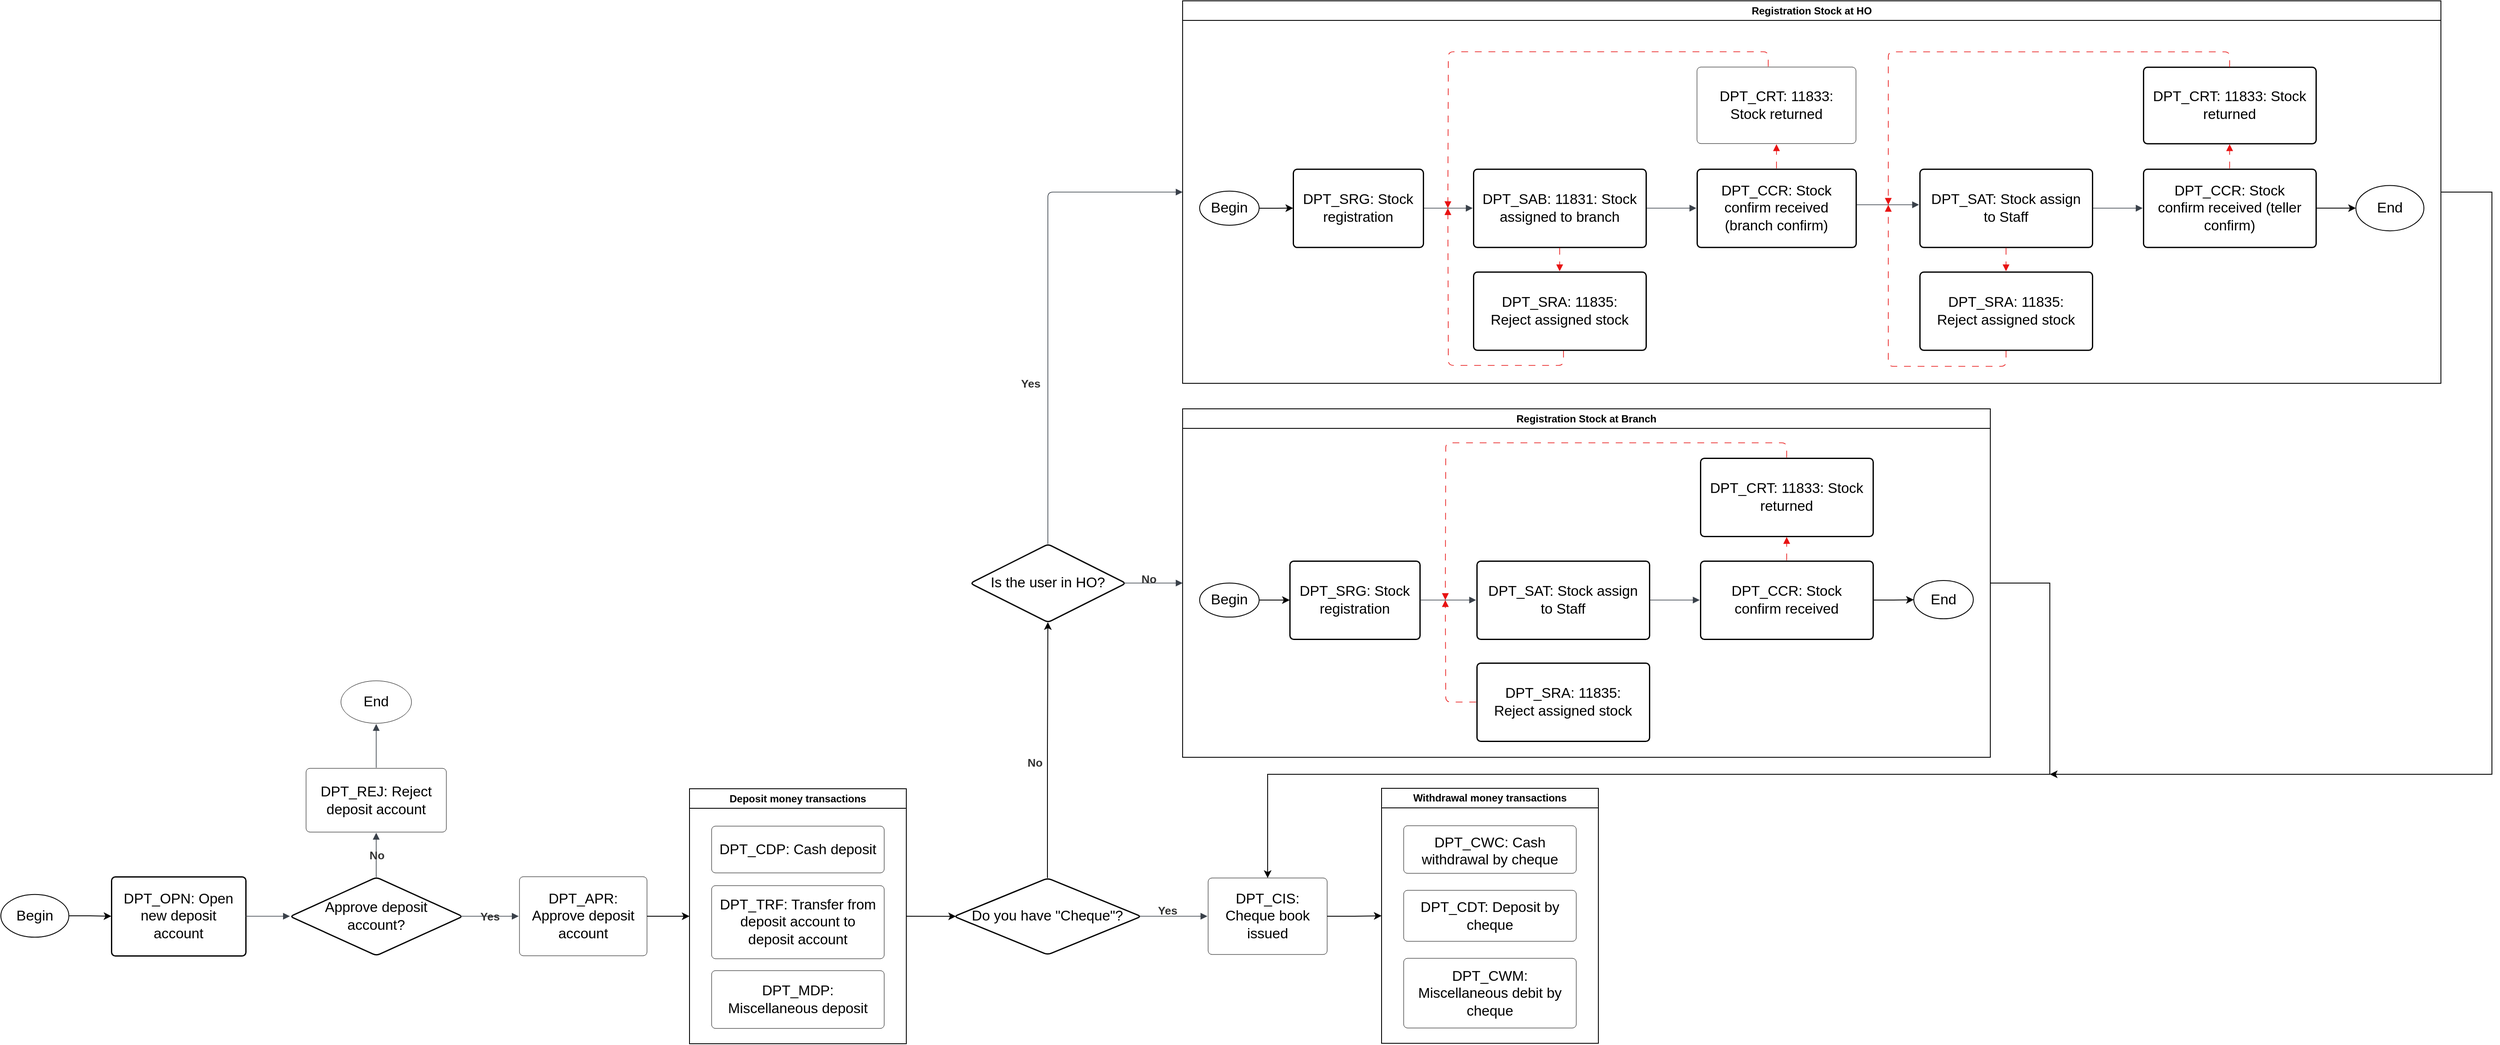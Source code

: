 <mxfile version="26.2.9">
  <diagram name="Trang-1" id="DMm66JICNg-b_BuIPjOW">
    <mxGraphModel dx="5980" dy="2525" grid="1" gridSize="10" guides="1" tooltips="1" connect="1" arrows="1" fold="1" page="0" pageScale="1" pageWidth="1169" pageHeight="1654" background="none" math="0" shadow="0">
      <root>
        <mxCell id="0" />
        <mxCell id="1" parent="0" />
        <mxCell id="VxaLEeJSrOtXhIWzbfS_-77" value="DPT_OPN: Open new deposit account" style="html=1;overflow=block;blockSpacing=1;whiteSpace=wrap;fontSize=16.7;spacing=9;strokeOpacity=100;fillOpacity=0;rounded=1;absoluteArcSize=1;arcSize=9;fillColor=#000000;strokeWidth=1.5;lucidId=C0K84pjTFIGe;labelBackgroundColor=none;" vertex="1" parent="1">
          <mxGeometry x="-3150" y="50.5" width="158" height="93" as="geometry" />
        </mxCell>
        <mxCell id="VxaLEeJSrOtXhIWzbfS_-78" value="Approve deposit account?" style="html=1;overflow=block;blockSpacing=1;whiteSpace=wrap;rhombus;fontSize=16.7;spacing=9;strokeOpacity=100;fillOpacity=0;rounded=1;absoluteArcSize=1;arcSize=9;fillColor=#000000;strokeWidth=1.5;lucidId=C0K8-goSnGRA;labelBackgroundColor=none;" vertex="1" parent="1">
          <mxGeometry x="-2940" y="51" width="203" height="92" as="geometry" />
        </mxCell>
        <mxCell id="VxaLEeJSrOtXhIWzbfS_-79" value="" style="html=1;jettySize=18;whiteSpace=wrap;fontSize=13.3;fontColor=#333333;fontStyle=1;strokeColor=#3a414a;strokeOpacity=100;strokeWidth=0.8;rounded=1;arcSize=12;edgeStyle=orthogonalEdgeStyle;startArrow=none;endArrow=block;endFill=1;exitX=0.5;exitY=0.002;exitPerimeter=0;entryX=0.5;entryY=1.01;entryPerimeter=0;lucidId=B1K8t_Rsplm7;labelBackgroundColor=none;" edge="1" parent="1" source="VxaLEeJSrOtXhIWzbfS_-78" target="VxaLEeJSrOtXhIWzbfS_-81">
          <mxGeometry width="100" height="100" relative="1" as="geometry">
            <Array as="points" />
          </mxGeometry>
        </mxCell>
        <mxCell id="VxaLEeJSrOtXhIWzbfS_-80" value="No" style="text;html=1;resizable=0;labelBackgroundColor=none;align=center;verticalAlign=middle;fontStyle=1;fontColor=#333333;fontSize=13.3;" vertex="1" parent="VxaLEeJSrOtXhIWzbfS_-79">
          <mxGeometry relative="1" as="geometry" />
        </mxCell>
        <mxCell id="VxaLEeJSrOtXhIWzbfS_-81" value="DPT_REJ: Reject deposit account" style="html=1;overflow=block;blockSpacing=1;whiteSpace=wrap;fontSize=16.7;spacing=9;strokeOpacity=100;rounded=1;absoluteArcSize=1;arcSize=9;strokeWidth=NaN;lucidId=E1K8_GnM5wsY;labelBackgroundColor=none;" vertex="1" parent="1">
          <mxGeometry x="-2921" y="-77" width="165" height="75" as="geometry" />
        </mxCell>
        <mxCell id="VxaLEeJSrOtXhIWzbfS_-82" value="" style="html=1;jettySize=18;whiteSpace=wrap;fontSize=13.3;fontColor=#333333;fontStyle=1;strokeColor=#3a414a;strokeOpacity=100;strokeWidth=0.8;rounded=1;arcSize=12;edgeStyle=orthogonalEdgeStyle;jumpStyle=arc;startArrow=none;endArrow=block;endFill=1;exitX=0.988;exitY=0.5;exitPerimeter=0;entryX=-0.006;entryY=0.5;entryPerimeter=0;lucidId=O2K8zMyo41Df;labelBackgroundColor=none;" edge="1" parent="1" source="VxaLEeJSrOtXhIWzbfS_-78" target="VxaLEeJSrOtXhIWzbfS_-84">
          <mxGeometry width="100" height="100" relative="1" as="geometry">
            <Array as="points" />
          </mxGeometry>
        </mxCell>
        <mxCell id="VxaLEeJSrOtXhIWzbfS_-83" value="Yes" style="text;html=1;resizable=0;labelBackgroundColor=none;align=center;verticalAlign=middle;fontStyle=1;fontColor=#333333;fontSize=13.3;" vertex="1" parent="VxaLEeJSrOtXhIWzbfS_-82">
          <mxGeometry relative="1" as="geometry" />
        </mxCell>
        <mxCell id="VxaLEeJSrOtXhIWzbfS_-84" value="DPT_APR: Approve deposit account" style="html=1;overflow=block;blockSpacing=1;whiteSpace=wrap;fontSize=16.7;spacing=9;strokeOpacity=100;rounded=1;absoluteArcSize=1;arcSize=9;strokeWidth=NaN;lucidId=Q2K8Qx9mygk0;labelBackgroundColor=none;" vertex="1" parent="1">
          <mxGeometry x="-2670" y="50.5" width="150" height="93" as="geometry" />
        </mxCell>
        <mxCell id="VxaLEeJSrOtXhIWzbfS_-86" value="" style="html=1;jettySize=18;whiteSpace=wrap;fontSize=13;strokeColor=#3a414a;strokeOpacity=100;strokeWidth=0.8;rounded=1;arcSize=12;edgeStyle=orthogonalEdgeStyle;jumpStyle=arc;startArrow=none;endArrow=block;endFill=1;exitX=0.989;exitY=0.5;exitPerimeter=0;entryX=-0.006;entryY=0.5;entryPerimeter=0;lucidId=p6K8vxS~Cus1;labelBackgroundColor=none;" edge="1" parent="1" source="VxaLEeJSrOtXhIWzbfS_-89" target="VxaLEeJSrOtXhIWzbfS_-88">
          <mxGeometry width="100" height="100" relative="1" as="geometry">
            <Array as="points" />
          </mxGeometry>
        </mxCell>
        <mxCell id="VxaLEeJSrOtXhIWzbfS_-87" value="Yes" style="text;html=1;resizable=0;labelBackgroundColor=none;align=center;verticalAlign=middle;fontStyle=1;fontColor=#333333;fontSize=13.3;" vertex="1" parent="VxaLEeJSrOtXhIWzbfS_-86">
          <mxGeometry x="-0.164" relative="1" as="geometry">
            <mxPoint y="-7" as="offset" />
          </mxGeometry>
        </mxCell>
        <mxCell id="VxaLEeJSrOtXhIWzbfS_-167" style="edgeStyle=orthogonalEdgeStyle;rounded=0;orthogonalLoop=1;jettySize=auto;html=1;exitX=1;exitY=0.5;exitDx=0;exitDy=0;entryX=0;entryY=0.5;entryDx=0;entryDy=0;" edge="1" parent="1" source="VxaLEeJSrOtXhIWzbfS_-88" target="VxaLEeJSrOtXhIWzbfS_-163">
          <mxGeometry relative="1" as="geometry" />
        </mxCell>
        <mxCell id="VxaLEeJSrOtXhIWzbfS_-88" value="DPT_CIS: Cheque book issued" style="html=1;overflow=block;blockSpacing=1;whiteSpace=wrap;fontSize=16.7;spacing=9;strokeOpacity=100;rounded=1;absoluteArcSize=1;arcSize=9;strokeWidth=NaN;lucidId=A4K8zdcVxU0g;labelBackgroundColor=none;" vertex="1" parent="1">
          <mxGeometry x="-1860" y="52" width="140" height="90" as="geometry" />
        </mxCell>
        <mxCell id="VxaLEeJSrOtXhIWzbfS_-154" value="" style="edgeStyle=orthogonalEdgeStyle;rounded=0;orthogonalLoop=1;jettySize=auto;html=1;entryX=0.5;entryY=1;entryDx=0;entryDy=0;" edge="1" parent="1" source="VxaLEeJSrOtXhIWzbfS_-89" target="VxaLEeJSrOtXhIWzbfS_-92">
          <mxGeometry relative="1" as="geometry">
            <mxPoint x="-2049" y="-43" as="targetPoint" />
          </mxGeometry>
        </mxCell>
        <mxCell id="VxaLEeJSrOtXhIWzbfS_-89" value="Do you have &quot;Cheque&quot;?" style="html=1;overflow=block;blockSpacing=1;whiteSpace=wrap;rhombus;fontSize=16.7;spacing=9;strokeOpacity=100;fillOpacity=0;rounded=1;absoluteArcSize=1;arcSize=9;fillColor=#000000;strokeWidth=1.5;lucidId=m6K8SB-cduvH;labelBackgroundColor=none;" vertex="1" parent="1">
          <mxGeometry x="-2159" y="52" width="220" height="90" as="geometry" />
        </mxCell>
        <mxCell id="VxaLEeJSrOtXhIWzbfS_-92" value="Is the user in HO?" style="html=1;overflow=block;blockSpacing=1;whiteSpace=wrap;rhombus;fontSize=16.7;spacing=9;strokeOpacity=100;fillOpacity=0;rounded=1;absoluteArcSize=1;arcSize=9;fillColor=#000000;strokeWidth=1.5;lucidId=O8K8_05I5hbr;labelBackgroundColor=none;" vertex="1" parent="1">
          <mxGeometry x="-2140" y="-341" width="183" height="92" as="geometry" />
        </mxCell>
        <mxCell id="VxaLEeJSrOtXhIWzbfS_-93" value="" style="html=1;jettySize=18;whiteSpace=wrap;fontSize=13.3;fontColor=#333333;fontStyle=1;strokeColor=#3a414a;strokeOpacity=100;strokeWidth=0.8;rounded=1;arcSize=12;edgeStyle=orthogonalEdgeStyle;startArrow=none;endArrow=block;endFill=1;exitX=0.5;exitY=0.002;exitPerimeter=0;lucidId=t-K8pr-iaynm;labelBackgroundColor=none;entryX=0;entryY=0.5;entryDx=0;entryDy=0;" edge="1" parent="1" source="VxaLEeJSrOtXhIWzbfS_-92" target="VxaLEeJSrOtXhIWzbfS_-200">
          <mxGeometry width="100" height="100" relative="1" as="geometry">
            <Array as="points" />
            <mxPoint x="-2100" y="-730" as="targetPoint" />
          </mxGeometry>
        </mxCell>
        <mxCell id="VxaLEeJSrOtXhIWzbfS_-94" value="Yes" style="text;html=1;resizable=0;labelBackgroundColor=none;align=center;verticalAlign=middle;fontStyle=1;fontColor=#333333;fontSize=13.3;" vertex="1" parent="VxaLEeJSrOtXhIWzbfS_-93">
          <mxGeometry x="-0.306" relative="1" as="geometry">
            <mxPoint x="-21" y="9" as="offset" />
          </mxGeometry>
        </mxCell>
        <mxCell id="VxaLEeJSrOtXhIWzbfS_-115" value="" style="html=1;jettySize=18;whiteSpace=wrap;fontSize=13.3;fontColor=#333333;fontStyle=1;strokeColor=#3a414a;strokeOpacity=100;strokeWidth=0.8;rounded=1;arcSize=12;edgeStyle=orthogonalEdgeStyle;startArrow=none;endArrow=block;endFill=1;exitX=0.989;exitY=0.5;exitPerimeter=0;lucidId=diL8J1pEU5sI;labelBackgroundColor=none;entryX=0;entryY=0.5;entryDx=0;entryDy=0;" edge="1" parent="1" source="VxaLEeJSrOtXhIWzbfS_-92" target="VxaLEeJSrOtXhIWzbfS_-168">
          <mxGeometry width="100" height="100" relative="1" as="geometry">
            <Array as="points" />
            <mxPoint x="-1890" y="-275" as="targetPoint" />
          </mxGeometry>
        </mxCell>
        <mxCell id="VxaLEeJSrOtXhIWzbfS_-116" value="No" style="text;html=1;resizable=0;labelBackgroundColor=none;align=center;verticalAlign=middle;fontStyle=1;fontColor=#333333;fontSize=13.3;" vertex="1" parent="VxaLEeJSrOtXhIWzbfS_-115">
          <mxGeometry relative="1" as="geometry">
            <mxPoint x="-6" y="-5" as="offset" />
          </mxGeometry>
        </mxCell>
        <mxCell id="VxaLEeJSrOtXhIWzbfS_-127" value="" style="html=1;jettySize=18;whiteSpace=wrap;fontSize=13;strokeColor=#3a414a;strokeOpacity=100;strokeWidth=0.8;rounded=1;arcSize=12;edgeStyle=orthogonalEdgeStyle;startArrow=none;endArrow=block;endFill=1;exitX=1;exitY=0.5;exitPerimeter=0;entryX=0;entryY=0.5;entryPerimeter=0;lucidId=xzL8UfBYFxgF;labelBackgroundColor=none;" edge="1" parent="1" source="VxaLEeJSrOtXhIWzbfS_-77" target="VxaLEeJSrOtXhIWzbfS_-78">
          <mxGeometry width="100" height="100" relative="1" as="geometry">
            <Array as="points" />
          </mxGeometry>
        </mxCell>
        <mxCell id="VxaLEeJSrOtXhIWzbfS_-128" value="" style="html=1;jettySize=18;whiteSpace=wrap;fontSize=13;strokeColor=#3a414a;strokeOpacity=100;strokeWidth=0.8;rounded=1;arcSize=12;edgeStyle=orthogonalEdgeStyle;startArrow=none;endArrow=block;endFill=1;exitX=0.5;exitY=-0.01;exitPerimeter=0;entryX=0.5;entryY=1.015;entryPerimeter=0;lucidId=2zL8Nh6T.o6e;labelBackgroundColor=none;" edge="1" parent="1" source="VxaLEeJSrOtXhIWzbfS_-81" target="VxaLEeJSrOtXhIWzbfS_-129">
          <mxGeometry width="100" height="100" relative="1" as="geometry">
            <Array as="points" />
          </mxGeometry>
        </mxCell>
        <mxCell id="VxaLEeJSrOtXhIWzbfS_-129" value="End" style="html=1;overflow=block;blockSpacing=1;whiteSpace=wrap;ellipse;fontSize=16.7;spacing=9;strokeOpacity=100;rounded=1;absoluteArcSize=1;arcSize=9;strokeWidth=NaN;lucidId=2zL8Q2and7EK;labelBackgroundColor=none;" vertex="1" parent="1">
          <mxGeometry x="-2880" y="-180" width="83" height="50" as="geometry" />
        </mxCell>
        <mxCell id="VxaLEeJSrOtXhIWzbfS_-130" value="" style="html=1;jettySize=18;whiteSpace=wrap;fontSize=13;strokeColor=#e81313;strokeOpacity=100;dashed=1;fixDash=1;dashPattern=8 8;strokeWidth=0.8;rounded=1;arcSize=12;edgeStyle=orthogonalEdgeStyle;startArrow=none;endArrow=block;endFill=1;exitX=0.5;exitY=1.008;exitPerimeter=0;entryX=0.5;entryY=-0.008;entryPerimeter=0;lucidId=LBL8KxfsIMmQ;labelBackgroundColor=none;" edge="1" parent="1" target="VxaLEeJSrOtXhIWzbfS_-131">
          <mxGeometry width="100" height="100" relative="1" as="geometry">
            <Array as="points" />
            <mxPoint x="-1502.5" y="-228.264" as="sourcePoint" />
          </mxGeometry>
        </mxCell>
        <mxCell id="VxaLEeJSrOtXhIWzbfS_-147" value="" style="edgeStyle=orthogonalEdgeStyle;rounded=0;orthogonalLoop=1;jettySize=auto;html=1;" edge="1" parent="1" source="VxaLEeJSrOtXhIWzbfS_-146" target="VxaLEeJSrOtXhIWzbfS_-77">
          <mxGeometry relative="1" as="geometry" />
        </mxCell>
        <mxCell id="VxaLEeJSrOtXhIWzbfS_-146" value="&lt;font style=&quot;font-size: 17px;&quot;&gt;Begin&lt;/font&gt;" style="ellipse;whiteSpace=wrap;html=1;" vertex="1" parent="1">
          <mxGeometry x="-3280" y="71.38" width="80" height="50.25" as="geometry" />
        </mxCell>
        <mxCell id="VxaLEeJSrOtXhIWzbfS_-155" value="No" style="text;html=1;resizable=0;labelBackgroundColor=none;align=center;verticalAlign=middle;fontStyle=1;fontColor=#333333;fontSize=13.3;" vertex="1" parent="1">
          <mxGeometry x="-2048.5" y="-499.996" as="geometry">
            <mxPoint x="-16" y="416" as="offset" />
          </mxGeometry>
        </mxCell>
        <mxCell id="VxaLEeJSrOtXhIWzbfS_-159" value="Deposit money transactions" style="swimlane;whiteSpace=wrap;html=1;" vertex="1" parent="1">
          <mxGeometry x="-2470" y="-53" width="255" height="300" as="geometry">
            <mxRectangle x="-2470" y="-53" width="190" height="30" as="alternateBounds" />
          </mxGeometry>
        </mxCell>
        <mxCell id="VxaLEeJSrOtXhIWzbfS_-136" value="DPT_CDP: Cash deposit" style="html=1;overflow=block;blockSpacing=1;whiteSpace=wrap;fontSize=16.7;spacing=9;strokeOpacity=100;rounded=1;absoluteArcSize=1;arcSize=9;strokeWidth=NaN;lucidId=Bm08SP1lj_z.;labelBackgroundColor=none;" vertex="1" parent="VxaLEeJSrOtXhIWzbfS_-159">
          <mxGeometry x="26" y="44" width="203" height="55" as="geometry" />
        </mxCell>
        <mxCell id="VxaLEeJSrOtXhIWzbfS_-126" value="DPT_TRF: Transfer from deposit account to deposit account" style="html=1;overflow=block;blockSpacing=1;whiteSpace=wrap;fontSize=16.7;spacing=9;strokeOpacity=100;rounded=1;absoluteArcSize=1;arcSize=9;strokeWidth=NaN;lucidId=zyL8M3RWzBDG;labelBackgroundColor=none;" vertex="1" parent="VxaLEeJSrOtXhIWzbfS_-159">
          <mxGeometry x="26" y="114" width="203" height="86" as="geometry" />
        </mxCell>
        <mxCell id="VxaLEeJSrOtXhIWzbfS_-137" value="DPT_MDP: Miscellaneous deposit" style="html=1;overflow=block;blockSpacing=1;whiteSpace=wrap;fontSize=16.7;spacing=9;strokeOpacity=100;rounded=1;absoluteArcSize=1;arcSize=9;strokeWidth=NaN;lucidId=bn08uZzj-w-n;labelBackgroundColor=none;" vertex="1" parent="VxaLEeJSrOtXhIWzbfS_-159">
          <mxGeometry x="26" y="214" width="203" height="68" as="geometry" />
        </mxCell>
        <mxCell id="VxaLEeJSrOtXhIWzbfS_-161" value="" style="endArrow=classic;html=1;rounded=0;exitX=1;exitY=0.5;exitDx=0;exitDy=0;entryX=0.034;entryY=0.479;entryDx=0;entryDy=0;entryPerimeter=0;" edge="1" parent="1" source="VxaLEeJSrOtXhIWzbfS_-159">
          <mxGeometry width="50" height="50" relative="1" as="geometry">
            <mxPoint x="-2375" y="192" as="sourcePoint" />
            <mxPoint x="-2156.52" y="97.11" as="targetPoint" />
          </mxGeometry>
        </mxCell>
        <mxCell id="VxaLEeJSrOtXhIWzbfS_-162" value="" style="endArrow=classic;html=1;rounded=0;exitX=1;exitY=0.5;exitDx=0;exitDy=0;entryX=0;entryY=0.5;entryDx=0;entryDy=0;" edge="1" parent="1" source="VxaLEeJSrOtXhIWzbfS_-84" target="VxaLEeJSrOtXhIWzbfS_-159">
          <mxGeometry width="50" height="50" relative="1" as="geometry">
            <mxPoint x="-2370" y="80" as="sourcePoint" />
            <mxPoint x="-2320" y="30" as="targetPoint" />
          </mxGeometry>
        </mxCell>
        <mxCell id="VxaLEeJSrOtXhIWzbfS_-163" value="Withdrawal money transactions" style="swimlane;whiteSpace=wrap;html=1;" vertex="1" parent="1">
          <mxGeometry x="-1656" y="-53.49" width="255" height="300" as="geometry">
            <mxRectangle x="-1656" y="-53.49" width="190" height="30" as="alternateBounds" />
          </mxGeometry>
        </mxCell>
        <mxCell id="VxaLEeJSrOtXhIWzbfS_-164" value="DPT_CWC: Cash withdrawal by cheque" style="html=1;overflow=block;blockSpacing=1;whiteSpace=wrap;fontSize=16.7;spacing=9;strokeOpacity=100;rounded=1;absoluteArcSize=1;arcSize=9;strokeWidth=NaN;lucidId=Bm08SP1lj_z.;labelBackgroundColor=none;" vertex="1" parent="VxaLEeJSrOtXhIWzbfS_-163">
          <mxGeometry x="26" y="44" width="203" height="56" as="geometry" />
        </mxCell>
        <mxCell id="VxaLEeJSrOtXhIWzbfS_-165" value="DPT_CDT: Deposit by cheque" style="html=1;overflow=block;blockSpacing=1;whiteSpace=wrap;fontSize=16.7;spacing=9;strokeOpacity=100;rounded=1;absoluteArcSize=1;arcSize=9;strokeWidth=NaN;lucidId=zyL8M3RWzBDG;labelBackgroundColor=none;" vertex="1" parent="VxaLEeJSrOtXhIWzbfS_-163">
          <mxGeometry x="26" y="120" width="203" height="60" as="geometry" />
        </mxCell>
        <mxCell id="VxaLEeJSrOtXhIWzbfS_-166" value="DPT_CWM: Miscellaneous debit by cheque" style="html=1;overflow=block;blockSpacing=1;whiteSpace=wrap;fontSize=16.7;spacing=9;strokeOpacity=100;rounded=1;absoluteArcSize=1;arcSize=9;strokeWidth=NaN;lucidId=bn08uZzj-w-n;labelBackgroundColor=none;" vertex="1" parent="VxaLEeJSrOtXhIWzbfS_-163">
          <mxGeometry x="26" y="200" width="203" height="82" as="geometry" />
        </mxCell>
        <mxCell id="VxaLEeJSrOtXhIWzbfS_-185" style="edgeStyle=orthogonalEdgeStyle;rounded=0;orthogonalLoop=1;jettySize=auto;html=1;exitX=1;exitY=0.5;exitDx=0;exitDy=0;entryX=0.5;entryY=0;entryDx=0;entryDy=0;" edge="1" parent="1" source="VxaLEeJSrOtXhIWzbfS_-168" target="VxaLEeJSrOtXhIWzbfS_-88">
          <mxGeometry relative="1" as="geometry">
            <Array as="points">
              <mxPoint x="-870" y="-295" />
              <mxPoint x="-870" y="-70" />
              <mxPoint x="-1790" y="-70" />
            </Array>
          </mxGeometry>
        </mxCell>
        <mxCell id="VxaLEeJSrOtXhIWzbfS_-168" value="Registration Stock at Branch" style="swimlane;whiteSpace=wrap;html=1;" vertex="1" parent="1">
          <mxGeometry x="-1890" y="-500" width="950" height="410" as="geometry">
            <mxRectangle x="-1890" y="-500" width="190" height="30" as="alternateBounds" />
          </mxGeometry>
        </mxCell>
        <mxCell id="VxaLEeJSrOtXhIWzbfS_-182" value="" style="edgeStyle=orthogonalEdgeStyle;rounded=0;orthogonalLoop=1;jettySize=auto;html=1;" edge="1" parent="VxaLEeJSrOtXhIWzbfS_-168" source="VxaLEeJSrOtXhIWzbfS_-180" target="VxaLEeJSrOtXhIWzbfS_-169">
          <mxGeometry relative="1" as="geometry" />
        </mxCell>
        <mxCell id="VxaLEeJSrOtXhIWzbfS_-180" value="&lt;font style=&quot;font-size: 17px;&quot;&gt;Begin&lt;/font&gt;" style="ellipse;whiteSpace=wrap;html=1;" vertex="1" parent="VxaLEeJSrOtXhIWzbfS_-168">
          <mxGeometry x="20" y="204.94" width="70" height="40.12" as="geometry" />
        </mxCell>
        <mxCell id="VxaLEeJSrOtXhIWzbfS_-169" value="DPT_SRG: Stock registration" style="html=1;overflow=block;blockSpacing=1;whiteSpace=wrap;fontSize=16.7;spacing=9;strokeOpacity=100;fillOpacity=0;rounded=1;absoluteArcSize=1;arcSize=9;fillColor=#000000;strokeWidth=1.5;lucidId=diL8n7n7nvlU;labelBackgroundColor=none;" vertex="1" parent="VxaLEeJSrOtXhIWzbfS_-168">
          <mxGeometry x="126" y="179" width="153" height="92" as="geometry" />
        </mxCell>
        <mxCell id="VxaLEeJSrOtXhIWzbfS_-171" value="DPT_SAT: Stock assign to Staff" style="html=1;overflow=block;blockSpacing=1;whiteSpace=wrap;fontSize=16.7;spacing=9;strokeOpacity=100;fillOpacity=0;rounded=1;absoluteArcSize=1;arcSize=9;fillColor=#000000;strokeWidth=1.5;lucidId=siL8XiZfh94J;labelBackgroundColor=none;" vertex="1" parent="VxaLEeJSrOtXhIWzbfS_-168">
          <mxGeometry x="346" y="179" width="203" height="92" as="geometry" />
        </mxCell>
        <mxCell id="VxaLEeJSrOtXhIWzbfS_-211" value="" style="edgeStyle=orthogonalEdgeStyle;rounded=0;orthogonalLoop=1;jettySize=auto;html=1;" edge="1" parent="VxaLEeJSrOtXhIWzbfS_-168" source="VxaLEeJSrOtXhIWzbfS_-173" target="VxaLEeJSrOtXhIWzbfS_-210">
          <mxGeometry relative="1" as="geometry" />
        </mxCell>
        <mxCell id="VxaLEeJSrOtXhIWzbfS_-173" value="DPT_CCR: Stock confirm received" style="html=1;overflow=block;blockSpacing=1;whiteSpace=wrap;fontSize=16.7;spacing=9;strokeOpacity=100;fillOpacity=0;rounded=1;absoluteArcSize=1;arcSize=9;fillColor=#000000;strokeWidth=1.5;lucidId=GpL8sMLPmteC;labelBackgroundColor=none;" vertex="1" parent="VxaLEeJSrOtXhIWzbfS_-168">
          <mxGeometry x="609" y="179" width="203" height="92" as="geometry" />
        </mxCell>
        <mxCell id="VxaLEeJSrOtXhIWzbfS_-177" value="DPT_CRT: 11833: Stock returned" style="html=1;overflow=block;blockSpacing=1;whiteSpace=wrap;fontSize=16.7;spacing=9;strokeOpacity=100;fillOpacity=0;rounded=1;absoluteArcSize=1;arcSize=9;fillColor=#000000;strokeWidth=1.5;lucidId=5BL8WdrcK.6P;labelBackgroundColor=none;" vertex="1" parent="VxaLEeJSrOtXhIWzbfS_-168">
          <mxGeometry x="609" y="58" width="203" height="92" as="geometry" />
        </mxCell>
        <mxCell id="VxaLEeJSrOtXhIWzbfS_-178" value="" style="html=1;jettySize=18;whiteSpace=wrap;fontSize=13;strokeColor=#e81313;strokeOpacity=100;dashed=1;fixDash=1;dashPattern=8 8;strokeWidth=0.8;rounded=1;arcSize=12;edgeStyle=orthogonalEdgeStyle;startArrow=none;endArrow=block;endFill=1;exitX=0.5;exitY=-0.008;exitPerimeter=0;lucidId=pCL8O28BGNgS;labelBackgroundColor=none;" edge="1" parent="VxaLEeJSrOtXhIWzbfS_-168" source="VxaLEeJSrOtXhIWzbfS_-177">
          <mxGeometry width="100" height="100" relative="1" as="geometry">
            <Array as="points" />
            <mxPoint x="309" y="225" as="targetPoint" />
          </mxGeometry>
        </mxCell>
        <mxCell id="VxaLEeJSrOtXhIWzbfS_-175" value="" style="html=1;jettySize=18;whiteSpace=wrap;fontSize=13;strokeColor=#e81313;strokeOpacity=100;dashed=1;fixDash=1;dashPattern=8 8;strokeWidth=0.8;rounded=1;arcSize=12;edgeStyle=orthogonalEdgeStyle;startArrow=none;endArrow=block;endFill=1;exitX=-0.004;exitY=0.5;exitPerimeter=0;lucidId=0BL8mXd6Rpq_;labelBackgroundColor=none;" edge="1" parent="VxaLEeJSrOtXhIWzbfS_-168" source="VxaLEeJSrOtXhIWzbfS_-174">
          <mxGeometry width="100" height="100" relative="1" as="geometry">
            <Array as="points" />
            <mxPoint x="309" y="225" as="targetPoint" />
          </mxGeometry>
        </mxCell>
        <mxCell id="VxaLEeJSrOtXhIWzbfS_-174" value="DPT_SRA: 11835: Reject assigned stock" style="html=1;overflow=block;blockSpacing=1;whiteSpace=wrap;fontSize=16.7;spacing=9;strokeOpacity=100;fillOpacity=0;rounded=1;absoluteArcSize=1;arcSize=9;fillColor=#000000;strokeWidth=1.5;lucidId=LBL8hcJfMu7N;labelBackgroundColor=none;" vertex="1" parent="VxaLEeJSrOtXhIWzbfS_-168">
          <mxGeometry x="346" y="299" width="203" height="92" as="geometry" />
        </mxCell>
        <mxCell id="VxaLEeJSrOtXhIWzbfS_-170" value="" style="html=1;jettySize=18;whiteSpace=wrap;fontSize=13;strokeColor=#3a414a;strokeOpacity=100;strokeWidth=0.8;rounded=1;arcSize=12;edgeStyle=orthogonalEdgeStyle;startArrow=none;endArrow=block;endFill=1;exitX=1.004;exitY=0.5;exitPerimeter=0;entryX=-0.004;entryY=0.5;entryPerimeter=0;lucidId=siL8WX6Wz.jX;labelBackgroundColor=none;" edge="1" parent="VxaLEeJSrOtXhIWzbfS_-168" source="VxaLEeJSrOtXhIWzbfS_-169" target="VxaLEeJSrOtXhIWzbfS_-171">
          <mxGeometry width="100" height="100" relative="1" as="geometry">
            <Array as="points" />
          </mxGeometry>
        </mxCell>
        <mxCell id="VxaLEeJSrOtXhIWzbfS_-172" value="" style="html=1;jettySize=18;whiteSpace=wrap;fontSize=13;strokeColor=#3a414a;strokeOpacity=100;strokeWidth=0.8;rounded=1;arcSize=12;edgeStyle=orthogonalEdgeStyle;startArrow=none;endArrow=block;endFill=1;exitX=1.004;exitY=0.5;exitPerimeter=0;entryX=-0.004;entryY=0.5;entryPerimeter=0;lucidId=GpL81wC2y2YN;labelBackgroundColor=none;" edge="1" parent="VxaLEeJSrOtXhIWzbfS_-168" source="VxaLEeJSrOtXhIWzbfS_-171" target="VxaLEeJSrOtXhIWzbfS_-173">
          <mxGeometry width="100" height="100" relative="1" as="geometry">
            <Array as="points" />
          </mxGeometry>
        </mxCell>
        <mxCell id="VxaLEeJSrOtXhIWzbfS_-176" value="" style="html=1;jettySize=18;whiteSpace=wrap;fontSize=13;strokeColor=#e81313;strokeOpacity=100;dashed=1;fixDash=1;dashPattern=8 8;strokeWidth=0.8;rounded=1;arcSize=12;edgeStyle=orthogonalEdgeStyle;startArrow=none;endArrow=block;endFill=1;exitX=0.5;exitY=-0.008;exitPerimeter=0;entryX=0.5;entryY=1.008;entryPerimeter=0;lucidId=5BL8zqoS5Ayx;labelBackgroundColor=none;" edge="1" parent="VxaLEeJSrOtXhIWzbfS_-168" source="VxaLEeJSrOtXhIWzbfS_-173" target="VxaLEeJSrOtXhIWzbfS_-177">
          <mxGeometry width="100" height="100" relative="1" as="geometry">
            <Array as="points" />
          </mxGeometry>
        </mxCell>
        <mxCell id="VxaLEeJSrOtXhIWzbfS_-210" value="&lt;font style=&quot;font-size: 17px;&quot;&gt;End&lt;/font&gt;" style="ellipse;whiteSpace=wrap;html=1;" vertex="1" parent="VxaLEeJSrOtXhIWzbfS_-168">
          <mxGeometry x="860" y="202.06" width="70" height="45" as="geometry" />
        </mxCell>
        <mxCell id="VxaLEeJSrOtXhIWzbfS_-215" style="edgeStyle=orthogonalEdgeStyle;rounded=0;orthogonalLoop=1;jettySize=auto;html=1;exitX=1;exitY=0.5;exitDx=0;exitDy=0;" edge="1" parent="1" source="VxaLEeJSrOtXhIWzbfS_-200">
          <mxGeometry relative="1" as="geometry">
            <mxPoint x="-870" y="-70" as="targetPoint" />
            <Array as="points">
              <mxPoint x="-350" y="-755" />
              <mxPoint x="-350" y="-70" />
            </Array>
          </mxGeometry>
        </mxCell>
        <mxCell id="VxaLEeJSrOtXhIWzbfS_-200" value="Registration Stock at HO" style="swimlane;whiteSpace=wrap;html=1;" vertex="1" parent="1">
          <mxGeometry x="-1890" y="-980" width="1480" height="450" as="geometry">
            <mxRectangle x="-1890" y="-980" width="170" height="30" as="alternateBounds" />
          </mxGeometry>
        </mxCell>
        <mxCell id="VxaLEeJSrOtXhIWzbfS_-96" value="" style="html=1;jettySize=18;whiteSpace=wrap;fontSize=13;strokeColor=#3a414a;strokeOpacity=100;strokeWidth=0.8;rounded=1;arcSize=12;edgeStyle=orthogonalEdgeStyle;startArrow=none;endArrow=block;endFill=1;exitX=1.004;exitY=0.5;exitPerimeter=0;entryX=-0.004;entryY=0.5;entryPerimeter=0;lucidId=E-K8I0MomM04;labelBackgroundColor=none;" edge="1" parent="VxaLEeJSrOtXhIWzbfS_-200" source="VxaLEeJSrOtXhIWzbfS_-95" target="VxaLEeJSrOtXhIWzbfS_-97">
          <mxGeometry width="100" height="100" relative="1" as="geometry">
            <Array as="points" />
          </mxGeometry>
        </mxCell>
        <mxCell id="VxaLEeJSrOtXhIWzbfS_-97" value="DPT_SAB: 11831: Stock assigned to branch" style="html=1;overflow=block;blockSpacing=1;whiteSpace=wrap;fontSize=16.7;spacing=9;strokeOpacity=100;fillOpacity=0;rounded=1;absoluteArcSize=1;arcSize=9;fillColor=#000000;strokeWidth=1.5;lucidId=E-K8VwSi.VNv;labelBackgroundColor=none;" vertex="1" parent="VxaLEeJSrOtXhIWzbfS_-200">
          <mxGeometry x="342" y="197.91" width="203" height="92" as="geometry" />
        </mxCell>
        <mxCell id="VxaLEeJSrOtXhIWzbfS_-98" value="" style="html=1;jettySize=18;whiteSpace=wrap;fontSize=13;strokeColor=#3a414a;strokeOpacity=100;strokeWidth=0.8;rounded=1;arcSize=12;edgeStyle=orthogonalEdgeStyle;startArrow=none;endArrow=block;endFill=1;exitX=1.004;exitY=0.5;exitPerimeter=0;entryX=-0.004;entryY=0.5;entryPerimeter=0;lucidId=B_K8auC.OmKs;labelBackgroundColor=none;" edge="1" parent="VxaLEeJSrOtXhIWzbfS_-200" source="VxaLEeJSrOtXhIWzbfS_-97" target="VxaLEeJSrOtXhIWzbfS_-99">
          <mxGeometry width="100" height="100" relative="1" as="geometry">
            <Array as="points" />
          </mxGeometry>
        </mxCell>
        <mxCell id="VxaLEeJSrOtXhIWzbfS_-99" value="DPT_CCR: Stock confirm received (branch confirm)" style="html=1;overflow=block;blockSpacing=1;whiteSpace=wrap;fontSize=16.7;spacing=9;strokeOpacity=100;fillOpacity=0;rounded=1;absoluteArcSize=1;arcSize=9;fillColor=#000000;strokeWidth=1.5;lucidId=B_K8KtoC-B.U;labelBackgroundColor=none;" vertex="1" parent="VxaLEeJSrOtXhIWzbfS_-200">
          <mxGeometry x="605" y="197.91" width="187" height="92" as="geometry" />
        </mxCell>
        <mxCell id="VxaLEeJSrOtXhIWzbfS_-100" value="" style="html=1;jettySize=18;whiteSpace=wrap;fontSize=13;strokeColor=#3a414a;strokeOpacity=100;strokeWidth=0.8;rounded=1;arcSize=12;edgeStyle=orthogonalEdgeStyle;startArrow=none;endArrow=block;endFill=1;exitX=1.004;exitY=0.5;exitPerimeter=0;entryX=-0.004;entryY=0.5;entryPerimeter=0;lucidId=f.K8d7xa3UE9;labelBackgroundColor=none;" edge="1" parent="VxaLEeJSrOtXhIWzbfS_-200">
          <mxGeometry width="100" height="100" relative="1" as="geometry">
            <Array as="points" />
            <mxPoint x="792.748" y="239.91" as="sourcePoint" />
            <mxPoint x="866.188" y="239.91" as="targetPoint" />
          </mxGeometry>
        </mxCell>
        <mxCell id="VxaLEeJSrOtXhIWzbfS_-101" value="DPT_SAT: Stock assign to Staff" style="html=1;overflow=block;blockSpacing=1;whiteSpace=wrap;fontSize=16.7;spacing=9;strokeOpacity=100;fillOpacity=0;rounded=1;absoluteArcSize=1;arcSize=9;fillColor=#000000;strokeWidth=1.5;lucidId=f.K8ricRqGn2;labelBackgroundColor=none;" vertex="1" parent="VxaLEeJSrOtXhIWzbfS_-200">
          <mxGeometry x="867" y="197.91" width="203" height="92" as="geometry" />
        </mxCell>
        <mxCell id="VxaLEeJSrOtXhIWzbfS_-102" value="" style="html=1;jettySize=18;whiteSpace=wrap;fontSize=13;strokeColor=#3a414a;strokeOpacity=100;strokeWidth=0.8;rounded=1;arcSize=12;edgeStyle=orthogonalEdgeStyle;startArrow=none;endArrow=block;endFill=1;exitX=1.004;exitY=0.5;exitPerimeter=0;entryX=-0.004;entryY=0.5;entryPerimeter=0;lucidId=t.K8Gm6ZsjTX;labelBackgroundColor=none;" edge="1" parent="VxaLEeJSrOtXhIWzbfS_-200" source="VxaLEeJSrOtXhIWzbfS_-101" target="VxaLEeJSrOtXhIWzbfS_-103">
          <mxGeometry width="100" height="100" relative="1" as="geometry">
            <Array as="points" />
          </mxGeometry>
        </mxCell>
        <mxCell id="VxaLEeJSrOtXhIWzbfS_-213" value="" style="edgeStyle=orthogonalEdgeStyle;rounded=0;orthogonalLoop=1;jettySize=auto;html=1;" edge="1" parent="VxaLEeJSrOtXhIWzbfS_-200" source="VxaLEeJSrOtXhIWzbfS_-103" target="VxaLEeJSrOtXhIWzbfS_-212">
          <mxGeometry relative="1" as="geometry" />
        </mxCell>
        <mxCell id="VxaLEeJSrOtXhIWzbfS_-103" value="DPT_CCR: Stock confirm received (teller confirm)" style="html=1;overflow=block;blockSpacing=1;whiteSpace=wrap;fontSize=16.7;spacing=9;strokeOpacity=100;fillOpacity=0;rounded=1;absoluteArcSize=1;arcSize=9;fillColor=#000000;strokeWidth=1.5;lucidId=t.K89AFciOv3;labelBackgroundColor=none;" vertex="1" parent="VxaLEeJSrOtXhIWzbfS_-200">
          <mxGeometry x="1130" y="197.91" width="203" height="92" as="geometry" />
        </mxCell>
        <mxCell id="VxaLEeJSrOtXhIWzbfS_-104" value="" style="html=1;jettySize=18;whiteSpace=wrap;fontSize=13;strokeColor=#e81313;strokeOpacity=100;dashed=1;fixDash=1;dashPattern=8 8;strokeWidth=0.8;rounded=1;arcSize=12;edgeStyle=orthogonalEdgeStyle;startArrow=none;endArrow=block;endFill=1;exitX=0.5;exitY=1.008;exitPerimeter=0;entryX=0.5;entryY=-0.008;entryPerimeter=0;lucidId=7~K8s93Qj5ms;labelBackgroundColor=none;" edge="1" parent="VxaLEeJSrOtXhIWzbfS_-200" source="VxaLEeJSrOtXhIWzbfS_-97" target="VxaLEeJSrOtXhIWzbfS_-111">
          <mxGeometry width="100" height="100" relative="1" as="geometry">
            <Array as="points" />
          </mxGeometry>
        </mxCell>
        <mxCell id="VxaLEeJSrOtXhIWzbfS_-105" value="" style="html=1;jettySize=18;whiteSpace=wrap;fontSize=13;strokeColor=#e81313;strokeOpacity=100;dashed=1;fixDash=1;dashPattern=8 8;strokeWidth=0.8;rounded=1;arcSize=12;edgeStyle=orthogonalEdgeStyle;startArrow=none;endArrow=block;endFill=1;exitX=0.522;exitY=1.008;exitPerimeter=0;lucidId=1aL8vNi3NsyG;labelBackgroundColor=none;" edge="1" parent="VxaLEeJSrOtXhIWzbfS_-200" source="VxaLEeJSrOtXhIWzbfS_-111">
          <mxGeometry width="100" height="100" relative="1" as="geometry">
            <Array as="points" />
            <mxPoint x="312" y="243.91" as="targetPoint" />
          </mxGeometry>
        </mxCell>
        <mxCell id="VxaLEeJSrOtXhIWzbfS_-106" value="" style="html=1;jettySize=18;whiteSpace=wrap;fontSize=13;strokeColor=#e81313;strokeOpacity=100;dashed=1;fixDash=1;dashPattern=8 8;strokeWidth=0.8;rounded=1;arcSize=12;edgeStyle=orthogonalEdgeStyle;startArrow=none;endArrow=block;endFill=1;exitX=0.5;exitY=-0.008;exitPerimeter=0;entryX=0.5;entryY=1.008;entryPerimeter=0;lucidId=VbL8N0CIr0PZ;labelBackgroundColor=none;" edge="1" parent="VxaLEeJSrOtXhIWzbfS_-200" source="VxaLEeJSrOtXhIWzbfS_-99" target="VxaLEeJSrOtXhIWzbfS_-112">
          <mxGeometry width="100" height="100" relative="1" as="geometry">
            <Array as="points" />
          </mxGeometry>
        </mxCell>
        <mxCell id="VxaLEeJSrOtXhIWzbfS_-107" value="" style="html=1;jettySize=18;whiteSpace=wrap;fontSize=13;strokeColor=#e81313;strokeOpacity=100;dashed=1;fixDash=1;dashPattern=8 8;strokeWidth=0.8;rounded=1;arcSize=12;edgeStyle=orthogonalEdgeStyle;startArrow=none;endArrow=block;endFill=1;exitX=0.448;exitY=-0.008;exitPerimeter=0;lucidId=bdL8osKy2MeQ;labelBackgroundColor=none;" edge="1" parent="VxaLEeJSrOtXhIWzbfS_-200" source="VxaLEeJSrOtXhIWzbfS_-112">
          <mxGeometry width="100" height="100" relative="1" as="geometry">
            <Array as="points" />
            <mxPoint x="312" y="243.91" as="targetPoint" />
          </mxGeometry>
        </mxCell>
        <mxCell id="VxaLEeJSrOtXhIWzbfS_-108" value="" style="html=1;jettySize=18;whiteSpace=wrap;fontSize=13;strokeColor=#e81313;strokeOpacity=100;dashed=1;fixDash=1;dashPattern=8 8;strokeWidth=0.8;rounded=1;arcSize=12;edgeStyle=orthogonalEdgeStyle;startArrow=none;endArrow=block;endFill=1;exitX=0.5;exitY=1.008;exitPerimeter=0;entryX=0.5;entryY=-0.008;entryPerimeter=0;lucidId=SdL8UjF9IZxt;labelBackgroundColor=none;" edge="1" parent="VxaLEeJSrOtXhIWzbfS_-200" source="VxaLEeJSrOtXhIWzbfS_-101" target="VxaLEeJSrOtXhIWzbfS_-123">
          <mxGeometry width="100" height="100" relative="1" as="geometry">
            <Array as="points" />
          </mxGeometry>
        </mxCell>
        <mxCell id="VxaLEeJSrOtXhIWzbfS_-109" value="" style="html=1;jettySize=18;whiteSpace=wrap;fontSize=13;strokeColor=#e81313;strokeOpacity=100;dashed=1;fixDash=1;strokeWidth=0.8;rounded=1;arcSize=12;edgeStyle=orthogonalEdgeStyle;startArrow=none;endArrow=block;endFill=1;exitX=0.5;exitY=1.008;exitPerimeter=0;lucidId=SdL8wFyu1lOU;labelBackgroundColor=none;dashPattern=8 8;" edge="1" parent="VxaLEeJSrOtXhIWzbfS_-200">
          <mxGeometry width="100" height="100" relative="1" as="geometry">
            <Array as="points">
              <mxPoint x="968" y="430" />
              <mxPoint x="830" y="430" />
            </Array>
            <mxPoint x="830" y="240" as="targetPoint" />
            <mxPoint x="968.5" y="411.646" as="sourcePoint" />
          </mxGeometry>
        </mxCell>
        <mxCell id="VxaLEeJSrOtXhIWzbfS_-110" value="" style="html=1;jettySize=18;whiteSpace=wrap;fontSize=13;strokeColor=#e81313;strokeOpacity=100;dashed=1;fixDash=1;strokeWidth=0.8;rounded=1;arcSize=12;edgeStyle=orthogonalEdgeStyle;startArrow=none;endArrow=block;endFill=1;exitX=0.5;exitY=-0.008;exitPerimeter=0;entryX=0.5;entryY=1.008;entryPerimeter=0;lucidId=ueL89zq2dzeK;labelBackgroundColor=none;dashPattern=8 8;" edge="1" parent="VxaLEeJSrOtXhIWzbfS_-200" source="VxaLEeJSrOtXhIWzbfS_-103" target="VxaLEeJSrOtXhIWzbfS_-113">
          <mxGeometry width="100" height="100" relative="1" as="geometry">
            <Array as="points" />
          </mxGeometry>
        </mxCell>
        <mxCell id="VxaLEeJSrOtXhIWzbfS_-111" value="DPT_SRA: 11835: Reject assigned stock" style="html=1;overflow=block;blockSpacing=1;whiteSpace=wrap;fontSize=16.7;spacing=9;strokeOpacity=100;fillOpacity=0;rounded=1;absoluteArcSize=1;arcSize=9;fillColor=#000000;strokeWidth=1.5;lucidId=7~K8_bC7LJLh;labelBackgroundColor=none;" vertex="1" parent="VxaLEeJSrOtXhIWzbfS_-200">
          <mxGeometry x="342" y="318.91" width="203" height="92" as="geometry" />
        </mxCell>
        <mxCell id="VxaLEeJSrOtXhIWzbfS_-112" value="DPT_CRT: 11833: Stock returned" style="html=1;overflow=block;blockSpacing=1;whiteSpace=wrap;fontSize=16.7;spacing=9;strokeOpacity=100;rounded=1;absoluteArcSize=1;arcSize=9;strokeWidth=NaN;lucidId=3bL8yir.PB5-;labelBackgroundColor=none;" vertex="1" parent="VxaLEeJSrOtXhIWzbfS_-200">
          <mxGeometry x="605" y="77.91" width="187" height="90" as="geometry" />
        </mxCell>
        <mxCell id="VxaLEeJSrOtXhIWzbfS_-113" value="DPT_CRT: 11833: Stock returned" style="html=1;overflow=block;blockSpacing=1;whiteSpace=wrap;fontSize=16.7;spacing=9;strokeOpacity=100;fillOpacity=100;rounded=1;absoluteArcSize=1;arcSize=9;fillColor=#ffffff;strokeWidth=1.5;lucidId=ueL8av5Dy-su;labelBackgroundColor=none;" vertex="1" parent="VxaLEeJSrOtXhIWzbfS_-200">
          <mxGeometry x="1130" y="77.91" width="203" height="90" as="geometry" />
        </mxCell>
        <mxCell id="VxaLEeJSrOtXhIWzbfS_-123" value="DPT_SRA: 11835: Reject assigned stock" style="html=1;overflow=block;blockSpacing=1;whiteSpace=wrap;fontSize=16.7;spacing=9;strokeOpacity=100;fillOpacity=0;rounded=1;absoluteArcSize=1;arcSize=9;fillColor=#000000;strokeWidth=1.5;lucidId=SdL8HdBOTPbP;labelBackgroundColor=none;" vertex="1" parent="VxaLEeJSrOtXhIWzbfS_-200">
          <mxGeometry x="867" y="318.91" width="203" height="92" as="geometry" />
        </mxCell>
        <mxCell id="VxaLEeJSrOtXhIWzbfS_-124" value="" style="html=1;jettySize=18;whiteSpace=wrap;fontSize=13;strokeColor=#e81313;strokeOpacity=100;dashed=1;fixDash=1;dashPattern=8 8;strokeWidth=0.8;rounded=1;arcSize=12;edgeStyle=orthogonalEdgeStyle;startArrow=none;endArrow=block;endFill=1;exitX=0.5;exitY=0;lucidId=SqL8e2mzmWAp;labelBackgroundColor=none;exitDx=0;exitDy=0;" edge="1" parent="VxaLEeJSrOtXhIWzbfS_-200" source="VxaLEeJSrOtXhIWzbfS_-113">
          <mxGeometry width="100" height="100" relative="1" as="geometry">
            <Array as="points">
              <mxPoint x="1232" y="60" />
              <mxPoint x="830" y="60" />
            </Array>
            <mxPoint x="830" y="240" as="targetPoint" />
            <mxPoint x="1221.5" y="77.19" as="sourcePoint" />
          </mxGeometry>
        </mxCell>
        <mxCell id="VxaLEeJSrOtXhIWzbfS_-95" value="DPT_SRG: Stock registration" style="html=1;overflow=block;blockSpacing=1;whiteSpace=wrap;fontSize=16.7;spacing=9;strokeOpacity=100;fillOpacity=0;rounded=1;absoluteArcSize=1;arcSize=9;fillColor=#000000;strokeWidth=1.5;lucidId=t-K8BA6zqQXJ;labelBackgroundColor=none;" vertex="1" parent="VxaLEeJSrOtXhIWzbfS_-200">
          <mxGeometry x="130" y="197.91" width="153" height="92" as="geometry" />
        </mxCell>
        <mxCell id="VxaLEeJSrOtXhIWzbfS_-205" value="" style="edgeStyle=orthogonalEdgeStyle;rounded=0;orthogonalLoop=1;jettySize=auto;html=1;" edge="1" parent="VxaLEeJSrOtXhIWzbfS_-200" source="VxaLEeJSrOtXhIWzbfS_-204" target="VxaLEeJSrOtXhIWzbfS_-95">
          <mxGeometry relative="1" as="geometry" />
        </mxCell>
        <mxCell id="VxaLEeJSrOtXhIWzbfS_-204" value="&lt;font style=&quot;font-size: 17px;&quot;&gt;Begin&lt;/font&gt;" style="ellipse;whiteSpace=wrap;html=1;" vertex="1" parent="VxaLEeJSrOtXhIWzbfS_-200">
          <mxGeometry x="20" y="223.85" width="70" height="40.12" as="geometry" />
        </mxCell>
        <mxCell id="VxaLEeJSrOtXhIWzbfS_-212" value="&lt;font style=&quot;font-size: 17px;&quot;&gt;End&lt;/font&gt;" style="ellipse;whiteSpace=wrap;html=1;" vertex="1" parent="VxaLEeJSrOtXhIWzbfS_-200">
          <mxGeometry x="1380" y="217.24" width="80" height="53.33" as="geometry" />
        </mxCell>
      </root>
    </mxGraphModel>
  </diagram>
</mxfile>

